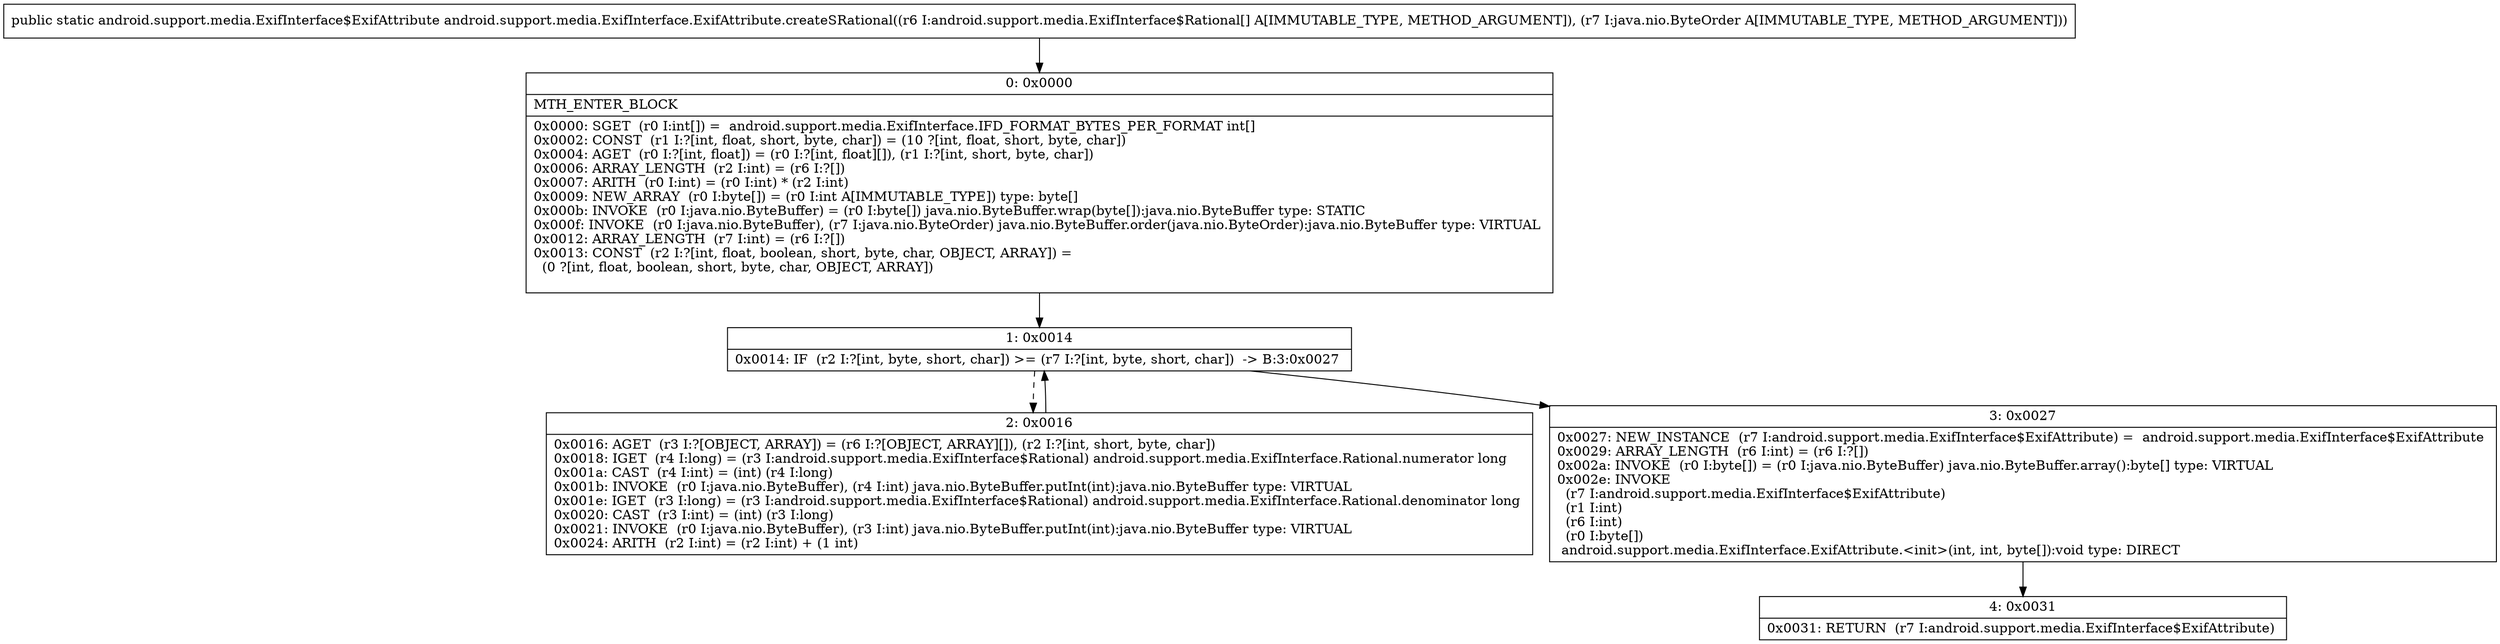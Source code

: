 digraph "CFG forandroid.support.media.ExifInterface.ExifAttribute.createSRational([Landroid\/support\/media\/ExifInterface$Rational;Ljava\/nio\/ByteOrder;)Landroid\/support\/media\/ExifInterface$ExifAttribute;" {
Node_0 [shape=record,label="{0\:\ 0x0000|MTH_ENTER_BLOCK\l|0x0000: SGET  (r0 I:int[]) =  android.support.media.ExifInterface.IFD_FORMAT_BYTES_PER_FORMAT int[] \l0x0002: CONST  (r1 I:?[int, float, short, byte, char]) = (10 ?[int, float, short, byte, char]) \l0x0004: AGET  (r0 I:?[int, float]) = (r0 I:?[int, float][]), (r1 I:?[int, short, byte, char]) \l0x0006: ARRAY_LENGTH  (r2 I:int) = (r6 I:?[]) \l0x0007: ARITH  (r0 I:int) = (r0 I:int) * (r2 I:int) \l0x0009: NEW_ARRAY  (r0 I:byte[]) = (r0 I:int A[IMMUTABLE_TYPE]) type: byte[] \l0x000b: INVOKE  (r0 I:java.nio.ByteBuffer) = (r0 I:byte[]) java.nio.ByteBuffer.wrap(byte[]):java.nio.ByteBuffer type: STATIC \l0x000f: INVOKE  (r0 I:java.nio.ByteBuffer), (r7 I:java.nio.ByteOrder) java.nio.ByteBuffer.order(java.nio.ByteOrder):java.nio.ByteBuffer type: VIRTUAL \l0x0012: ARRAY_LENGTH  (r7 I:int) = (r6 I:?[]) \l0x0013: CONST  (r2 I:?[int, float, boolean, short, byte, char, OBJECT, ARRAY]) = \l  (0 ?[int, float, boolean, short, byte, char, OBJECT, ARRAY])\l \l}"];
Node_1 [shape=record,label="{1\:\ 0x0014|0x0014: IF  (r2 I:?[int, byte, short, char]) \>= (r7 I:?[int, byte, short, char])  \-\> B:3:0x0027 \l}"];
Node_2 [shape=record,label="{2\:\ 0x0016|0x0016: AGET  (r3 I:?[OBJECT, ARRAY]) = (r6 I:?[OBJECT, ARRAY][]), (r2 I:?[int, short, byte, char]) \l0x0018: IGET  (r4 I:long) = (r3 I:android.support.media.ExifInterface$Rational) android.support.media.ExifInterface.Rational.numerator long \l0x001a: CAST  (r4 I:int) = (int) (r4 I:long) \l0x001b: INVOKE  (r0 I:java.nio.ByteBuffer), (r4 I:int) java.nio.ByteBuffer.putInt(int):java.nio.ByteBuffer type: VIRTUAL \l0x001e: IGET  (r3 I:long) = (r3 I:android.support.media.ExifInterface$Rational) android.support.media.ExifInterface.Rational.denominator long \l0x0020: CAST  (r3 I:int) = (int) (r3 I:long) \l0x0021: INVOKE  (r0 I:java.nio.ByteBuffer), (r3 I:int) java.nio.ByteBuffer.putInt(int):java.nio.ByteBuffer type: VIRTUAL \l0x0024: ARITH  (r2 I:int) = (r2 I:int) + (1 int) \l}"];
Node_3 [shape=record,label="{3\:\ 0x0027|0x0027: NEW_INSTANCE  (r7 I:android.support.media.ExifInterface$ExifAttribute) =  android.support.media.ExifInterface$ExifAttribute \l0x0029: ARRAY_LENGTH  (r6 I:int) = (r6 I:?[]) \l0x002a: INVOKE  (r0 I:byte[]) = (r0 I:java.nio.ByteBuffer) java.nio.ByteBuffer.array():byte[] type: VIRTUAL \l0x002e: INVOKE  \l  (r7 I:android.support.media.ExifInterface$ExifAttribute)\l  (r1 I:int)\l  (r6 I:int)\l  (r0 I:byte[])\l android.support.media.ExifInterface.ExifAttribute.\<init\>(int, int, byte[]):void type: DIRECT \l}"];
Node_4 [shape=record,label="{4\:\ 0x0031|0x0031: RETURN  (r7 I:android.support.media.ExifInterface$ExifAttribute) \l}"];
MethodNode[shape=record,label="{public static android.support.media.ExifInterface$ExifAttribute android.support.media.ExifInterface.ExifAttribute.createSRational((r6 I:android.support.media.ExifInterface$Rational[] A[IMMUTABLE_TYPE, METHOD_ARGUMENT]), (r7 I:java.nio.ByteOrder A[IMMUTABLE_TYPE, METHOD_ARGUMENT])) }"];
MethodNode -> Node_0;
Node_0 -> Node_1;
Node_1 -> Node_2[style=dashed];
Node_1 -> Node_3;
Node_2 -> Node_1;
Node_3 -> Node_4;
}

